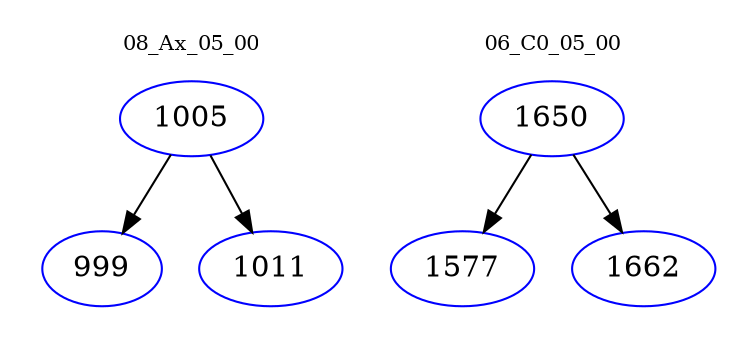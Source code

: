 digraph{
subgraph cluster_0 {
color = white
label = "08_Ax_05_00";
fontsize=10;
T0_1005 [label="1005", color="blue"]
T0_1005 -> T0_999 [color="black"]
T0_999 [label="999", color="blue"]
T0_1005 -> T0_1011 [color="black"]
T0_1011 [label="1011", color="blue"]
}
subgraph cluster_1 {
color = white
label = "06_C0_05_00";
fontsize=10;
T1_1650 [label="1650", color="blue"]
T1_1650 -> T1_1577 [color="black"]
T1_1577 [label="1577", color="blue"]
T1_1650 -> T1_1662 [color="black"]
T1_1662 [label="1662", color="blue"]
}
}
